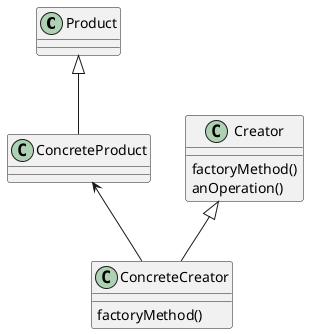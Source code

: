 @startuml
'https://plantuml.com/class-diagram

Product <|-- ConcreteProduct
Creator <|-- ConcreteCreator
ConcreteProduct <-- ConcreteCreator

class Creator{
    factoryMethod()
    anOperation()
}

class ConcreteCreator{
    factoryMethod()
}

@enduml